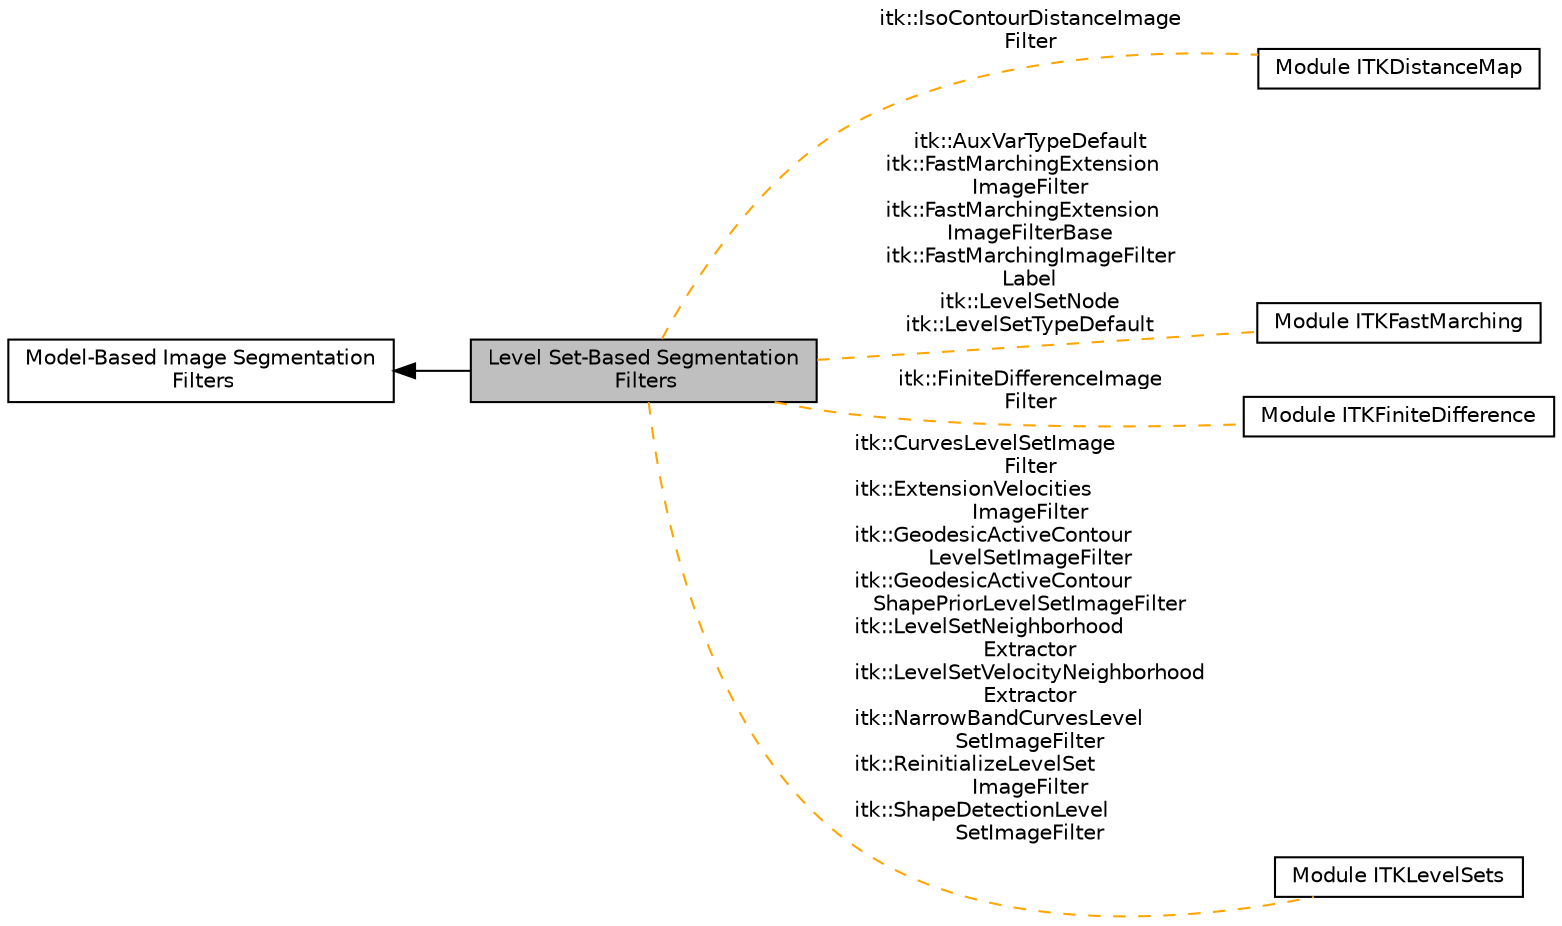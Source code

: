 digraph "Level Set-Based Segmentation Filters"
{
  edge [fontname="Helvetica",fontsize="10",labelfontname="Helvetica",labelfontsize="10"];
  node [fontname="Helvetica",fontsize="10",shape=box];
  rankdir=LR;
  Node6 [label="Module ITKDistanceMap",height=0.2,width=0.4,color="black", fillcolor="white", style="filled",URL="$group__ITKDistanceMap.html",tooltip=" "];
  Node3 [label="Module ITKFastMarching",height=0.2,width=0.4,color="black", fillcolor="white", style="filled",URL="$group__ITKFastMarching.html",tooltip=" "];
  Node5 [label="Module ITKFiniteDifference",height=0.2,width=0.4,color="black", fillcolor="white", style="filled",URL="$group__ITKFiniteDifference.html",tooltip=" "];
  Node4 [label="Module ITKLevelSets",height=0.2,width=0.4,color="black", fillcolor="white", style="filled",URL="$group__ITKLevelSets.html",tooltip=" "];
  Node1 [label="Level Set-Based Segmentation\l Filters",height=0.2,width=0.4,color="black", fillcolor="grey75", style="filled", fontcolor="black",tooltip=" "];
  Node2 [label="Model-Based Image Segmentation\l Filters",height=0.2,width=0.4,color="black", fillcolor="white", style="filled",URL="$group__ModelImageSegmentation.html",tooltip=" "];
  Node2->Node1 [shape=plaintext, dir="back", style="solid"];
  Node1->Node3 [shape=plaintext, label="itk::AuxVarTypeDefault\nitk::FastMarchingExtension\lImageFilter\nitk::FastMarchingExtension\lImageFilterBase\nitk::FastMarchingImageFilter\nLabel\nitk::LevelSetNode\nitk::LevelSetTypeDefault", color="orange", dir="none", style="dashed"];
  Node1->Node4 [shape=plaintext, label="itk::CurvesLevelSetImage\lFilter\nitk::ExtensionVelocities\lImageFilter\nitk::GeodesicActiveContour\lLevelSetImageFilter\nitk::GeodesicActiveContour\lShapePriorLevelSetImageFilter\nitk::LevelSetNeighborhood\lExtractor\nitk::LevelSetVelocityNeighborhood\lExtractor\nitk::NarrowBandCurvesLevel\lSetImageFilter\nitk::ReinitializeLevelSet\lImageFilter\nitk::ShapeDetectionLevel\lSetImageFilter", color="orange", dir="none", style="dashed"];
  Node1->Node5 [shape=plaintext, label="itk::FiniteDifferenceImage\lFilter", color="orange", dir="none", style="dashed"];
  Node1->Node6 [shape=plaintext, label="itk::IsoContourDistanceImage\lFilter", color="orange", dir="none", style="dashed"];
}
